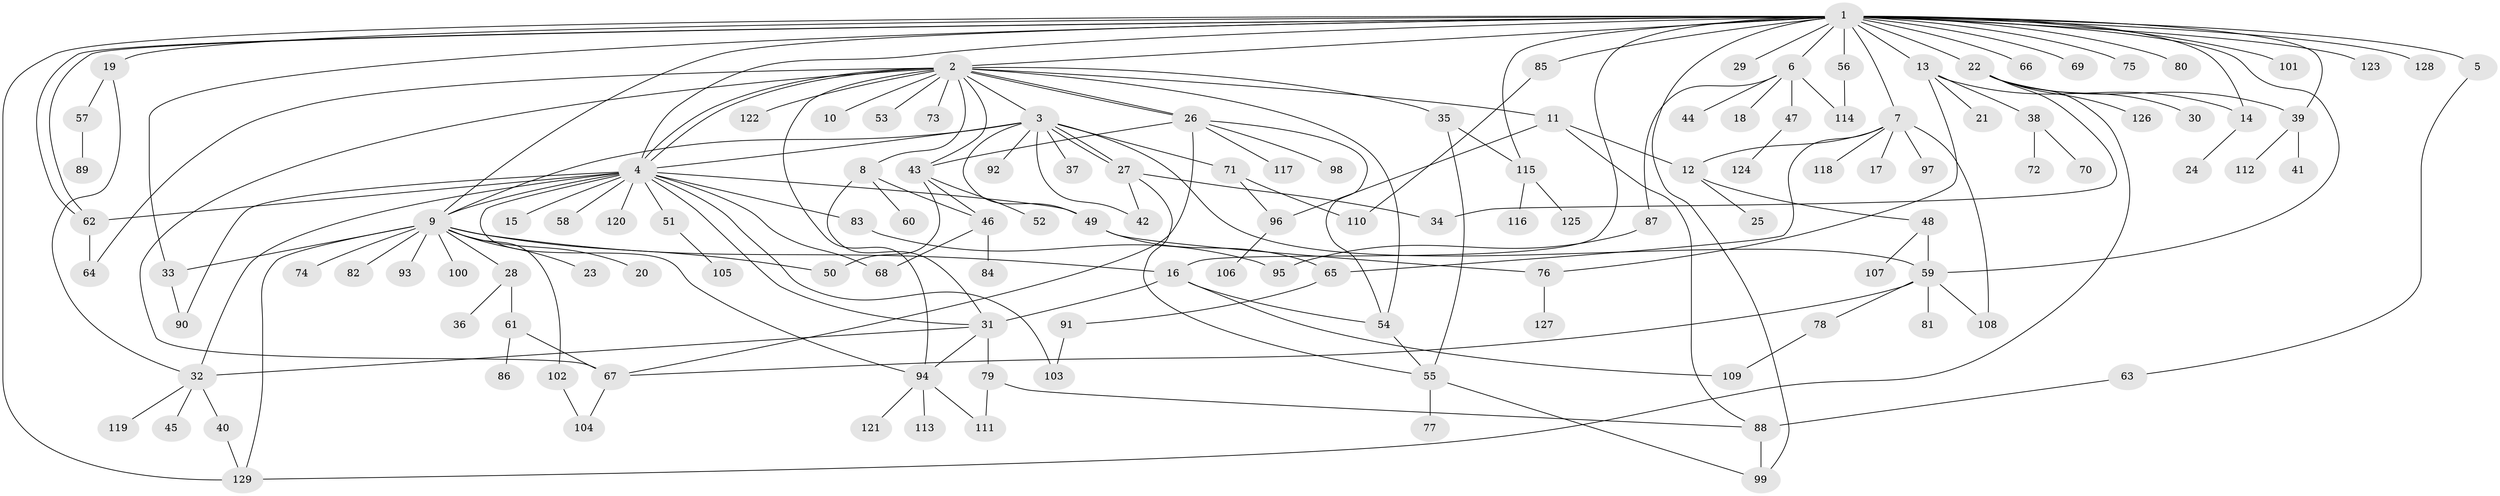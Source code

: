 // coarse degree distribution, {27: 0.009900990099009901, 18: 0.009900990099009901, 11: 0.009900990099009901, 17: 0.009900990099009901, 2: 0.18811881188118812, 6: 0.039603960396039604, 8: 0.009900990099009901, 14: 0.009900990099009901, 1: 0.48514851485148514, 4: 0.0594059405940594, 5: 0.04950495049504951, 3: 0.0891089108910891, 7: 0.019801980198019802, 10: 0.009900990099009901}
// Generated by graph-tools (version 1.1) at 2025/52/02/27/25 19:52:00]
// undirected, 129 vertices, 185 edges
graph export_dot {
graph [start="1"]
  node [color=gray90,style=filled];
  1;
  2;
  3;
  4;
  5;
  6;
  7;
  8;
  9;
  10;
  11;
  12;
  13;
  14;
  15;
  16;
  17;
  18;
  19;
  20;
  21;
  22;
  23;
  24;
  25;
  26;
  27;
  28;
  29;
  30;
  31;
  32;
  33;
  34;
  35;
  36;
  37;
  38;
  39;
  40;
  41;
  42;
  43;
  44;
  45;
  46;
  47;
  48;
  49;
  50;
  51;
  52;
  53;
  54;
  55;
  56;
  57;
  58;
  59;
  60;
  61;
  62;
  63;
  64;
  65;
  66;
  67;
  68;
  69;
  70;
  71;
  72;
  73;
  74;
  75;
  76;
  77;
  78;
  79;
  80;
  81;
  82;
  83;
  84;
  85;
  86;
  87;
  88;
  89;
  90;
  91;
  92;
  93;
  94;
  95;
  96;
  97;
  98;
  99;
  100;
  101;
  102;
  103;
  104;
  105;
  106;
  107;
  108;
  109;
  110;
  111;
  112;
  113;
  114;
  115;
  116;
  117;
  118;
  119;
  120;
  121;
  122;
  123;
  124;
  125;
  126;
  127;
  128;
  129;
  1 -- 2;
  1 -- 4;
  1 -- 5;
  1 -- 6;
  1 -- 7;
  1 -- 9;
  1 -- 13;
  1 -- 14;
  1 -- 16;
  1 -- 19;
  1 -- 22;
  1 -- 29;
  1 -- 33;
  1 -- 39;
  1 -- 56;
  1 -- 59;
  1 -- 62;
  1 -- 62;
  1 -- 66;
  1 -- 69;
  1 -- 75;
  1 -- 80;
  1 -- 85;
  1 -- 99;
  1 -- 101;
  1 -- 115;
  1 -- 123;
  1 -- 128;
  1 -- 129;
  2 -- 3;
  2 -- 4;
  2 -- 4;
  2 -- 8;
  2 -- 10;
  2 -- 11;
  2 -- 26;
  2 -- 26;
  2 -- 35;
  2 -- 43;
  2 -- 53;
  2 -- 54;
  2 -- 64;
  2 -- 67;
  2 -- 73;
  2 -- 94;
  2 -- 122;
  3 -- 4;
  3 -- 9;
  3 -- 27;
  3 -- 27;
  3 -- 37;
  3 -- 42;
  3 -- 49;
  3 -- 59;
  3 -- 71;
  3 -- 92;
  4 -- 9;
  4 -- 15;
  4 -- 31;
  4 -- 32;
  4 -- 49;
  4 -- 51;
  4 -- 58;
  4 -- 62;
  4 -- 68;
  4 -- 83;
  4 -- 90;
  4 -- 94;
  4 -- 103;
  4 -- 120;
  5 -- 63;
  6 -- 18;
  6 -- 44;
  6 -- 47;
  6 -- 87;
  6 -- 114;
  7 -- 12;
  7 -- 17;
  7 -- 65;
  7 -- 97;
  7 -- 108;
  7 -- 118;
  8 -- 31;
  8 -- 46;
  8 -- 60;
  9 -- 16;
  9 -- 20;
  9 -- 23;
  9 -- 28;
  9 -- 33;
  9 -- 50;
  9 -- 74;
  9 -- 82;
  9 -- 93;
  9 -- 100;
  9 -- 102;
  9 -- 129;
  11 -- 12;
  11 -- 88;
  11 -- 96;
  12 -- 25;
  12 -- 48;
  13 -- 14;
  13 -- 21;
  13 -- 38;
  13 -- 76;
  14 -- 24;
  16 -- 31;
  16 -- 54;
  16 -- 109;
  19 -- 32;
  19 -- 57;
  22 -- 30;
  22 -- 34;
  22 -- 39;
  22 -- 126;
  22 -- 129;
  26 -- 43;
  26 -- 54;
  26 -- 67;
  26 -- 98;
  26 -- 117;
  27 -- 34;
  27 -- 42;
  27 -- 55;
  28 -- 36;
  28 -- 61;
  31 -- 32;
  31 -- 79;
  31 -- 94;
  32 -- 40;
  32 -- 45;
  32 -- 119;
  33 -- 90;
  35 -- 55;
  35 -- 115;
  38 -- 70;
  38 -- 72;
  39 -- 41;
  39 -- 112;
  40 -- 129;
  43 -- 46;
  43 -- 50;
  43 -- 52;
  46 -- 68;
  46 -- 84;
  47 -- 124;
  48 -- 59;
  48 -- 107;
  49 -- 65;
  49 -- 76;
  51 -- 105;
  54 -- 55;
  55 -- 77;
  55 -- 99;
  56 -- 114;
  57 -- 89;
  59 -- 67;
  59 -- 78;
  59 -- 81;
  59 -- 108;
  61 -- 67;
  61 -- 86;
  62 -- 64;
  63 -- 88;
  65 -- 91;
  67 -- 104;
  71 -- 96;
  71 -- 110;
  76 -- 127;
  78 -- 109;
  79 -- 88;
  79 -- 111;
  83 -- 95;
  85 -- 110;
  87 -- 95;
  88 -- 99;
  91 -- 103;
  94 -- 111;
  94 -- 113;
  94 -- 121;
  96 -- 106;
  102 -- 104;
  115 -- 116;
  115 -- 125;
}
